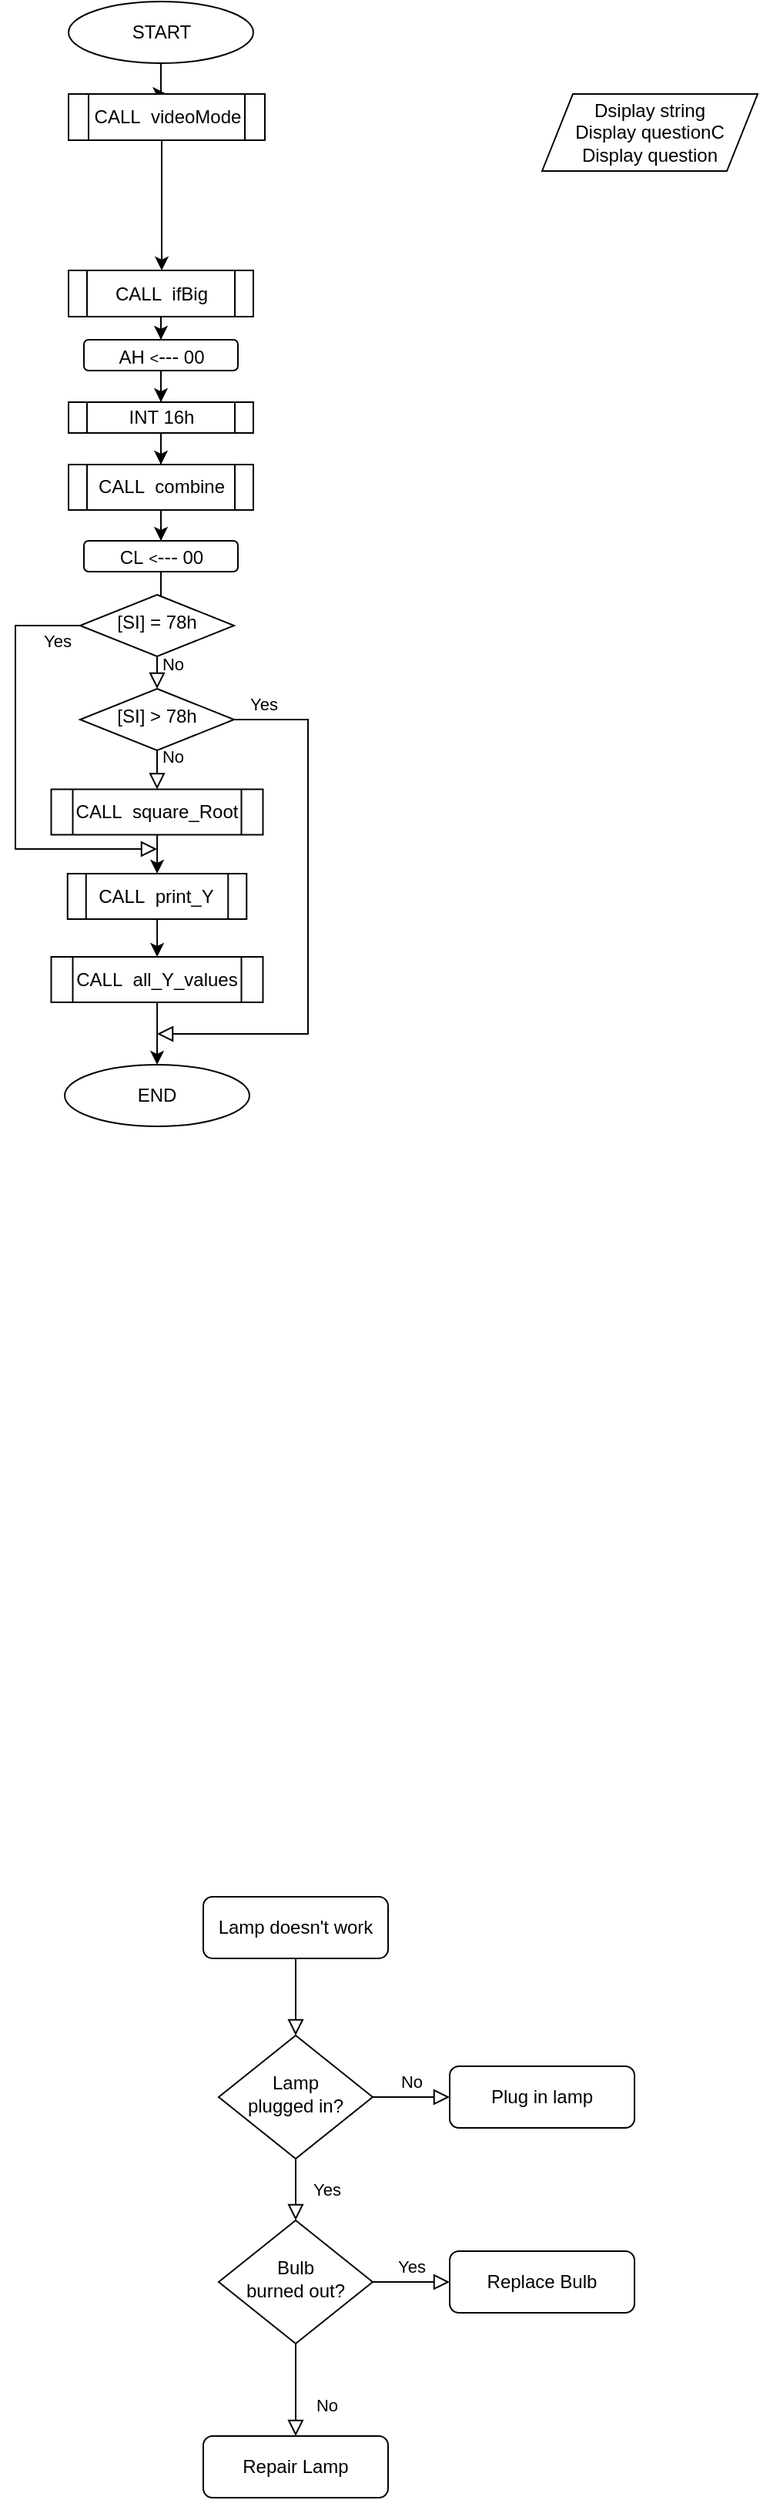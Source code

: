 <mxfile version="17.1.3" type="github">
  <diagram id="C5RBs43oDa-KdzZeNtuy" name="Page-1">
    <mxGraphModel dx="739" dy="1469" grid="1" gridSize="10" guides="1" tooltips="1" connect="1" arrows="1" fold="1" page="1" pageScale="1" pageWidth="827" pageHeight="1169" math="0" shadow="0">
      <root>
        <mxCell id="WIyWlLk6GJQsqaUBKTNV-0" />
        <mxCell id="WIyWlLk6GJQsqaUBKTNV-1" parent="WIyWlLk6GJQsqaUBKTNV-0" />
        <mxCell id="WIyWlLk6GJQsqaUBKTNV-2" value="" style="rounded=0;html=1;jettySize=auto;orthogonalLoop=1;fontSize=11;endArrow=block;endFill=0;endSize=8;strokeWidth=1;shadow=0;labelBackgroundColor=none;edgeStyle=orthogonalEdgeStyle;" parent="WIyWlLk6GJQsqaUBKTNV-1" source="WIyWlLk6GJQsqaUBKTNV-3" target="WIyWlLk6GJQsqaUBKTNV-6" edge="1">
          <mxGeometry relative="1" as="geometry" />
        </mxCell>
        <mxCell id="WIyWlLk6GJQsqaUBKTNV-3" value="Lamp doesn&#39;t work" style="rounded=1;whiteSpace=wrap;html=1;fontSize=12;glass=0;strokeWidth=1;shadow=0;" parent="WIyWlLk6GJQsqaUBKTNV-1" vertex="1">
          <mxGeometry x="160" y="80" width="120" height="40" as="geometry" />
        </mxCell>
        <mxCell id="WIyWlLk6GJQsqaUBKTNV-4" value="Yes" style="rounded=0;html=1;jettySize=auto;orthogonalLoop=1;fontSize=11;endArrow=block;endFill=0;endSize=8;strokeWidth=1;shadow=0;labelBackgroundColor=none;edgeStyle=orthogonalEdgeStyle;" parent="WIyWlLk6GJQsqaUBKTNV-1" source="WIyWlLk6GJQsqaUBKTNV-6" target="WIyWlLk6GJQsqaUBKTNV-10" edge="1">
          <mxGeometry y="20" relative="1" as="geometry">
            <mxPoint as="offset" />
          </mxGeometry>
        </mxCell>
        <mxCell id="WIyWlLk6GJQsqaUBKTNV-5" value="No" style="edgeStyle=orthogonalEdgeStyle;rounded=0;html=1;jettySize=auto;orthogonalLoop=1;fontSize=11;endArrow=block;endFill=0;endSize=8;strokeWidth=1;shadow=0;labelBackgroundColor=none;" parent="WIyWlLk6GJQsqaUBKTNV-1" source="WIyWlLk6GJQsqaUBKTNV-6" target="WIyWlLk6GJQsqaUBKTNV-7" edge="1">
          <mxGeometry y="10" relative="1" as="geometry">
            <mxPoint as="offset" />
          </mxGeometry>
        </mxCell>
        <mxCell id="WIyWlLk6GJQsqaUBKTNV-6" value="Lamp&lt;br&gt;plugged in?" style="rhombus;whiteSpace=wrap;html=1;shadow=0;fontFamily=Helvetica;fontSize=12;align=center;strokeWidth=1;spacing=6;spacingTop=-4;" parent="WIyWlLk6GJQsqaUBKTNV-1" vertex="1">
          <mxGeometry x="170" y="170" width="100" height="80" as="geometry" />
        </mxCell>
        <mxCell id="WIyWlLk6GJQsqaUBKTNV-7" value="Plug in lamp" style="rounded=1;whiteSpace=wrap;html=1;fontSize=12;glass=0;strokeWidth=1;shadow=0;" parent="WIyWlLk6GJQsqaUBKTNV-1" vertex="1">
          <mxGeometry x="320" y="190" width="120" height="40" as="geometry" />
        </mxCell>
        <mxCell id="WIyWlLk6GJQsqaUBKTNV-8" value="No" style="rounded=0;html=1;jettySize=auto;orthogonalLoop=1;fontSize=11;endArrow=block;endFill=0;endSize=8;strokeWidth=1;shadow=0;labelBackgroundColor=none;edgeStyle=orthogonalEdgeStyle;" parent="WIyWlLk6GJQsqaUBKTNV-1" source="WIyWlLk6GJQsqaUBKTNV-10" target="WIyWlLk6GJQsqaUBKTNV-11" edge="1">
          <mxGeometry x="0.333" y="20" relative="1" as="geometry">
            <mxPoint as="offset" />
          </mxGeometry>
        </mxCell>
        <mxCell id="WIyWlLk6GJQsqaUBKTNV-9" value="Yes" style="edgeStyle=orthogonalEdgeStyle;rounded=0;html=1;jettySize=auto;orthogonalLoop=1;fontSize=11;endArrow=block;endFill=0;endSize=8;strokeWidth=1;shadow=0;labelBackgroundColor=none;" parent="WIyWlLk6GJQsqaUBKTNV-1" source="WIyWlLk6GJQsqaUBKTNV-10" target="WIyWlLk6GJQsqaUBKTNV-12" edge="1">
          <mxGeometry y="10" relative="1" as="geometry">
            <mxPoint as="offset" />
          </mxGeometry>
        </mxCell>
        <mxCell id="WIyWlLk6GJQsqaUBKTNV-10" value="Bulb&lt;br&gt;burned out?" style="rhombus;whiteSpace=wrap;html=1;shadow=0;fontFamily=Helvetica;fontSize=12;align=center;strokeWidth=1;spacing=6;spacingTop=-4;" parent="WIyWlLk6GJQsqaUBKTNV-1" vertex="1">
          <mxGeometry x="170" y="290" width="100" height="80" as="geometry" />
        </mxCell>
        <mxCell id="WIyWlLk6GJQsqaUBKTNV-11" value="Repair Lamp" style="rounded=1;whiteSpace=wrap;html=1;fontSize=12;glass=0;strokeWidth=1;shadow=0;" parent="WIyWlLk6GJQsqaUBKTNV-1" vertex="1">
          <mxGeometry x="160" y="430" width="120" height="40" as="geometry" />
        </mxCell>
        <mxCell id="WIyWlLk6GJQsqaUBKTNV-12" value="Replace Bulb" style="rounded=1;whiteSpace=wrap;html=1;fontSize=12;glass=0;strokeWidth=1;shadow=0;" parent="WIyWlLk6GJQsqaUBKTNV-1" vertex="1">
          <mxGeometry x="320" y="310" width="120" height="40" as="geometry" />
        </mxCell>
        <mxCell id="AIc77t7kBm68XltENAZ_-29" value="" style="edgeStyle=orthogonalEdgeStyle;rounded=0;orthogonalLoop=1;jettySize=auto;html=1;" edge="1" parent="WIyWlLk6GJQsqaUBKTNV-1" source="AIc77t7kBm68XltENAZ_-1" target="AIc77t7kBm68XltENAZ_-5">
          <mxGeometry relative="1" as="geometry" />
        </mxCell>
        <mxCell id="AIc77t7kBm68XltENAZ_-1" value="START" style="ellipse;whiteSpace=wrap;html=1;" vertex="1" parent="WIyWlLk6GJQsqaUBKTNV-1">
          <mxGeometry x="72.5" y="-1150" width="120" height="40" as="geometry" />
        </mxCell>
        <mxCell id="AIc77t7kBm68XltENAZ_-3" value="Dsiplay string&lt;br&gt;Display questionC&lt;br&gt;Display question" style="shape=parallelogram;perimeter=parallelogramPerimeter;whiteSpace=wrap;html=1;fixedSize=1;" vertex="1" parent="WIyWlLk6GJQsqaUBKTNV-1">
          <mxGeometry x="380" y="-1090" width="140" height="50" as="geometry" />
        </mxCell>
        <mxCell id="AIc77t7kBm68XltENAZ_-4" value="" style="edgeStyle=orthogonalEdgeStyle;rounded=0;orthogonalLoop=1;jettySize=auto;html=1;" edge="1" parent="WIyWlLk6GJQsqaUBKTNV-1" source="AIc77t7kBm68XltENAZ_-5" target="AIc77t7kBm68XltENAZ_-7">
          <mxGeometry relative="1" as="geometry">
            <Array as="points">
              <mxPoint x="133" y="-1050" />
              <mxPoint x="133" y="-1050" />
            </Array>
          </mxGeometry>
        </mxCell>
        <mxCell id="AIc77t7kBm68XltENAZ_-5" value="CALL&amp;nbsp; videoMode" style="shape=process;whiteSpace=wrap;html=1;backgroundOutline=1;" vertex="1" parent="WIyWlLk6GJQsqaUBKTNV-1">
          <mxGeometry x="72.5" y="-1090" width="127.5" height="30" as="geometry" />
        </mxCell>
        <mxCell id="AIc77t7kBm68XltENAZ_-6" value="" style="edgeStyle=orthogonalEdgeStyle;rounded=0;orthogonalLoop=1;jettySize=auto;html=1;" edge="1" parent="WIyWlLk6GJQsqaUBKTNV-1" source="AIc77t7kBm68XltENAZ_-7" target="AIc77t7kBm68XltENAZ_-9">
          <mxGeometry relative="1" as="geometry" />
        </mxCell>
        <mxCell id="AIc77t7kBm68XltENAZ_-7" value="CALL&amp;nbsp; ifBig" style="shape=process;whiteSpace=wrap;html=1;backgroundOutline=1;" vertex="1" parent="WIyWlLk6GJQsqaUBKTNV-1">
          <mxGeometry x="72.5" y="-975.5" width="120" height="30" as="geometry" />
        </mxCell>
        <mxCell id="AIc77t7kBm68XltENAZ_-8" value="" style="edgeStyle=orthogonalEdgeStyle;rounded=0;orthogonalLoop=1;jettySize=auto;html=1;" edge="1" parent="WIyWlLk6GJQsqaUBKTNV-1" source="AIc77t7kBm68XltENAZ_-9" target="AIc77t7kBm68XltENAZ_-11">
          <mxGeometry relative="1" as="geometry" />
        </mxCell>
        <mxCell id="AIc77t7kBm68XltENAZ_-9" value="AH&amp;nbsp;&lt;font style=&quot;font-size: 10px&quot;&gt;&amp;lt;&lt;/font&gt;&lt;font style=&quot;font-size: 13px&quot;&gt;---&lt;/font&gt;&amp;nbsp;00" style="rounded=1;whiteSpace=wrap;html=1;fontSize=12;glass=0;strokeWidth=1;shadow=0;" vertex="1" parent="WIyWlLk6GJQsqaUBKTNV-1">
          <mxGeometry x="82.5" y="-930.5" width="100" height="20" as="geometry" />
        </mxCell>
        <mxCell id="AIc77t7kBm68XltENAZ_-10" value="" style="edgeStyle=orthogonalEdgeStyle;rounded=0;orthogonalLoop=1;jettySize=auto;html=1;" edge="1" parent="WIyWlLk6GJQsqaUBKTNV-1" source="AIc77t7kBm68XltENAZ_-11" target="AIc77t7kBm68XltENAZ_-13">
          <mxGeometry relative="1" as="geometry" />
        </mxCell>
        <mxCell id="AIc77t7kBm68XltENAZ_-11" value="INT 16h" style="shape=process;whiteSpace=wrap;html=1;backgroundOutline=1;" vertex="1" parent="WIyWlLk6GJQsqaUBKTNV-1">
          <mxGeometry x="72.5" y="-890" width="120" height="20" as="geometry" />
        </mxCell>
        <mxCell id="AIc77t7kBm68XltENAZ_-12" value="" style="edgeStyle=orthogonalEdgeStyle;rounded=0;orthogonalLoop=1;jettySize=auto;html=1;" edge="1" parent="WIyWlLk6GJQsqaUBKTNV-1" source="AIc77t7kBm68XltENAZ_-13" target="AIc77t7kBm68XltENAZ_-15">
          <mxGeometry relative="1" as="geometry" />
        </mxCell>
        <mxCell id="AIc77t7kBm68XltENAZ_-13" value="CALL&amp;nbsp; combine" style="shape=process;whiteSpace=wrap;html=1;backgroundOutline=1;" vertex="1" parent="WIyWlLk6GJQsqaUBKTNV-1">
          <mxGeometry x="72.5" y="-849.5" width="120" height="29.5" as="geometry" />
        </mxCell>
        <mxCell id="AIc77t7kBm68XltENAZ_-14" value="" style="edgeStyle=orthogonalEdgeStyle;rounded=0;orthogonalLoop=1;jettySize=auto;html=1;" edge="1" parent="WIyWlLk6GJQsqaUBKTNV-1" source="AIc77t7kBm68XltENAZ_-15" target="AIc77t7kBm68XltENAZ_-16">
          <mxGeometry relative="1" as="geometry" />
        </mxCell>
        <mxCell id="AIc77t7kBm68XltENAZ_-15" value="CL&amp;nbsp;&lt;font style=&quot;font-size: 10px&quot;&gt;&amp;lt;&lt;/font&gt;&lt;font style=&quot;font-size: 13px&quot;&gt;---&lt;/font&gt;&amp;nbsp;00" style="rounded=1;whiteSpace=wrap;html=1;fontSize=12;glass=0;strokeWidth=1;shadow=0;" vertex="1" parent="WIyWlLk6GJQsqaUBKTNV-1">
          <mxGeometry x="82.5" y="-800" width="100" height="20" as="geometry" />
        </mxCell>
        <mxCell id="AIc77t7kBm68XltENAZ_-16" value="[SI] = 78h" style="rhombus;whiteSpace=wrap;html=1;shadow=0;fontFamily=Helvetica;fontSize=12;align=center;strokeWidth=1;spacing=6;spacingTop=-4;" vertex="1" parent="WIyWlLk6GJQsqaUBKTNV-1">
          <mxGeometry x="80" y="-765" width="100" height="40" as="geometry" />
        </mxCell>
        <mxCell id="AIc77t7kBm68XltENAZ_-17" value="No" style="edgeStyle=orthogonalEdgeStyle;rounded=0;html=1;jettySize=auto;orthogonalLoop=1;fontSize=11;endArrow=block;endFill=0;endSize=8;strokeWidth=1;shadow=0;labelBackgroundColor=none;exitX=0.5;exitY=1;exitDx=0;exitDy=0;entryX=0.5;entryY=0;entryDx=0;entryDy=0;" edge="1" parent="WIyWlLk6GJQsqaUBKTNV-1" source="AIc77t7kBm68XltENAZ_-16" target="AIc77t7kBm68XltENAZ_-19">
          <mxGeometry x="-0.524" y="10" relative="1" as="geometry">
            <mxPoint as="offset" />
            <mxPoint x="130.5" y="-665" as="targetPoint" />
            <Array as="points" />
            <mxPoint x="127.5" y="-665" as="sourcePoint" />
          </mxGeometry>
        </mxCell>
        <mxCell id="AIc77t7kBm68XltENAZ_-18" value="Yes" style="rounded=0;html=1;jettySize=auto;orthogonalLoop=1;fontSize=11;endArrow=block;endFill=0;endSize=8;strokeWidth=1;shadow=0;labelBackgroundColor=none;edgeStyle=orthogonalEdgeStyle;exitX=0;exitY=0.5;exitDx=0;exitDy=0;" edge="1" parent="WIyWlLk6GJQsqaUBKTNV-1" source="AIc77t7kBm68XltENAZ_-16">
          <mxGeometry x="-0.892" y="10" relative="1" as="geometry">
            <mxPoint as="offset" />
            <mxPoint x="130" y="-600" as="targetPoint" />
            <Array as="points">
              <mxPoint x="38" y="-745" />
              <mxPoint x="38" y="-600" />
            </Array>
            <mxPoint x="77.5" y="-745" as="sourcePoint" />
          </mxGeometry>
        </mxCell>
        <mxCell id="AIc77t7kBm68XltENAZ_-19" value="[SI] &amp;gt; 78h" style="rhombus;whiteSpace=wrap;html=1;shadow=0;fontFamily=Helvetica;fontSize=12;align=center;strokeWidth=1;spacing=6;spacingTop=-4;" vertex="1" parent="WIyWlLk6GJQsqaUBKTNV-1">
          <mxGeometry x="80" y="-704" width="100" height="40" as="geometry" />
        </mxCell>
        <mxCell id="AIc77t7kBm68XltENAZ_-20" value="No" style="edgeStyle=orthogonalEdgeStyle;rounded=0;html=1;jettySize=auto;orthogonalLoop=1;fontSize=11;endArrow=block;endFill=0;endSize=8;strokeWidth=1;shadow=0;labelBackgroundColor=none;exitX=0.5;exitY=1;exitDx=0;exitDy=0;entryX=0.5;entryY=0;entryDx=0;entryDy=0;" edge="1" parent="WIyWlLk6GJQsqaUBKTNV-1" source="AIc77t7kBm68XltENAZ_-19" target="AIc77t7kBm68XltENAZ_-23">
          <mxGeometry x="-0.683" y="10" relative="1" as="geometry">
            <mxPoint as="offset" />
            <mxPoint x="130.5" y="-565" as="targetPoint" />
            <Array as="points" />
            <mxPoint x="127.5" y="-565.02" as="sourcePoint" />
          </mxGeometry>
        </mxCell>
        <mxCell id="AIc77t7kBm68XltENAZ_-21" value="Yes" style="rounded=0;html=1;jettySize=auto;orthogonalLoop=1;fontSize=11;endArrow=block;endFill=0;endSize=8;strokeWidth=1;shadow=0;labelBackgroundColor=none;edgeStyle=orthogonalEdgeStyle;exitX=1;exitY=0.5;exitDx=0;exitDy=0;" edge="1" parent="WIyWlLk6GJQsqaUBKTNV-1" source="AIc77t7kBm68XltENAZ_-19">
          <mxGeometry x="-0.892" y="10" relative="1" as="geometry">
            <mxPoint as="offset" />
            <mxPoint x="130" y="-480" as="targetPoint" />
            <Array as="points">
              <mxPoint x="228" y="-684" />
              <mxPoint x="228" y="-480" />
              <mxPoint x="130" y="-480" />
            </Array>
            <mxPoint x="157.5" y="-404.52" as="sourcePoint" />
          </mxGeometry>
        </mxCell>
        <mxCell id="AIc77t7kBm68XltENAZ_-22" value="" style="edgeStyle=orthogonalEdgeStyle;rounded=0;orthogonalLoop=1;jettySize=auto;html=1;" edge="1" parent="WIyWlLk6GJQsqaUBKTNV-1" source="AIc77t7kBm68XltENAZ_-23" target="AIc77t7kBm68XltENAZ_-25">
          <mxGeometry relative="1" as="geometry" />
        </mxCell>
        <mxCell id="AIc77t7kBm68XltENAZ_-23" value="CALL&amp;nbsp; square_Root" style="shape=process;whiteSpace=wrap;html=1;backgroundOutline=1;" vertex="1" parent="WIyWlLk6GJQsqaUBKTNV-1">
          <mxGeometry x="61.25" y="-638.75" width="137.5" height="29.5" as="geometry" />
        </mxCell>
        <mxCell id="AIc77t7kBm68XltENAZ_-24" value="" style="edgeStyle=orthogonalEdgeStyle;rounded=0;orthogonalLoop=1;jettySize=auto;html=1;" edge="1" parent="WIyWlLk6GJQsqaUBKTNV-1" source="AIc77t7kBm68XltENAZ_-25" target="AIc77t7kBm68XltENAZ_-27">
          <mxGeometry relative="1" as="geometry" />
        </mxCell>
        <mxCell id="AIc77t7kBm68XltENAZ_-25" value="CALL&amp;nbsp; print_Y" style="shape=process;whiteSpace=wrap;html=1;backgroundOutline=1;" vertex="1" parent="WIyWlLk6GJQsqaUBKTNV-1">
          <mxGeometry x="71.88" y="-584" width="116.25" height="29.5" as="geometry" />
        </mxCell>
        <mxCell id="AIc77t7kBm68XltENAZ_-26" value="" style="edgeStyle=orthogonalEdgeStyle;rounded=0;orthogonalLoop=1;jettySize=auto;html=1;" edge="1" parent="WIyWlLk6GJQsqaUBKTNV-1" source="AIc77t7kBm68XltENAZ_-27" target="AIc77t7kBm68XltENAZ_-28">
          <mxGeometry relative="1" as="geometry" />
        </mxCell>
        <mxCell id="AIc77t7kBm68XltENAZ_-27" value="CALL&amp;nbsp; all_Y_values" style="shape=process;whiteSpace=wrap;html=1;backgroundOutline=1;" vertex="1" parent="WIyWlLk6GJQsqaUBKTNV-1">
          <mxGeometry x="61.25" y="-530" width="137.5" height="29.5" as="geometry" />
        </mxCell>
        <mxCell id="AIc77t7kBm68XltENAZ_-28" value="END" style="ellipse;whiteSpace=wrap;html=1;" vertex="1" parent="WIyWlLk6GJQsqaUBKTNV-1">
          <mxGeometry x="70.0" y="-460" width="120" height="40" as="geometry" />
        </mxCell>
      </root>
    </mxGraphModel>
  </diagram>
</mxfile>
